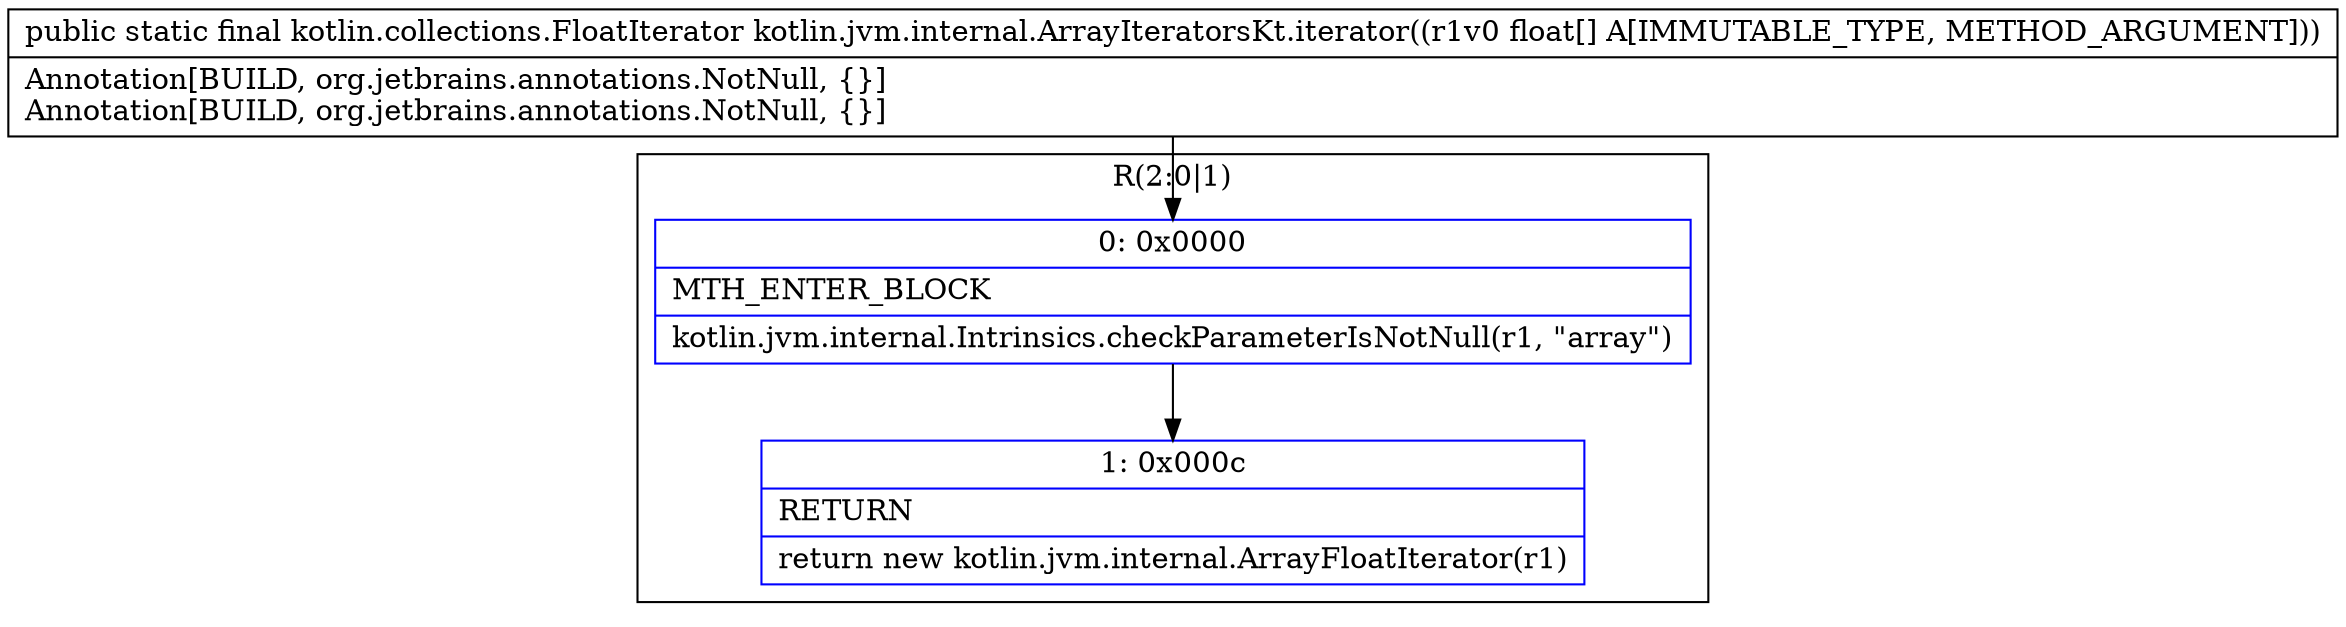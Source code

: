 digraph "CFG forkotlin.jvm.internal.ArrayIteratorsKt.iterator([F)Lkotlin\/collections\/FloatIterator;" {
subgraph cluster_Region_2010813344 {
label = "R(2:0|1)";
node [shape=record,color=blue];
Node_0 [shape=record,label="{0\:\ 0x0000|MTH_ENTER_BLOCK\l|kotlin.jvm.internal.Intrinsics.checkParameterIsNotNull(r1, \"array\")\l}"];
Node_1 [shape=record,label="{1\:\ 0x000c|RETURN\l|return new kotlin.jvm.internal.ArrayFloatIterator(r1)\l}"];
}
MethodNode[shape=record,label="{public static final kotlin.collections.FloatIterator kotlin.jvm.internal.ArrayIteratorsKt.iterator((r1v0 float[] A[IMMUTABLE_TYPE, METHOD_ARGUMENT]))  | Annotation[BUILD, org.jetbrains.annotations.NotNull, \{\}]\lAnnotation[BUILD, org.jetbrains.annotations.NotNull, \{\}]\l}"];
MethodNode -> Node_0;
Node_0 -> Node_1;
}

